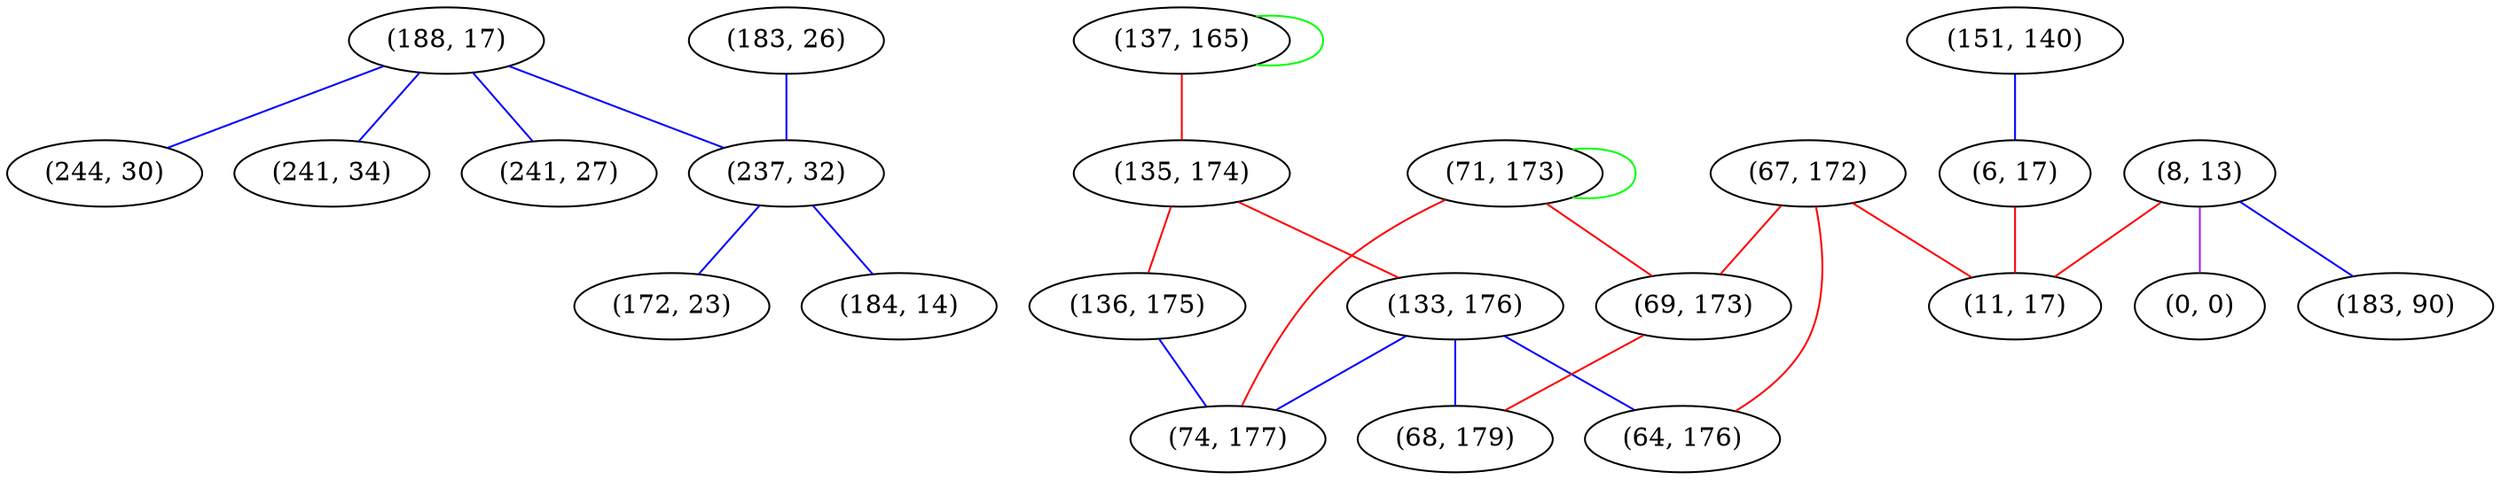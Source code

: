 graph "" {
"(188, 17)";
"(71, 173)";
"(244, 30)";
"(137, 165)";
"(151, 140)";
"(8, 13)";
"(67, 172)";
"(6, 17)";
"(135, 174)";
"(133, 176)";
"(69, 173)";
"(241, 34)";
"(64, 176)";
"(183, 26)";
"(241, 27)";
"(237, 32)";
"(0, 0)";
"(68, 179)";
"(172, 23)";
"(184, 14)";
"(136, 175)";
"(11, 17)";
"(74, 177)";
"(183, 90)";
"(188, 17)" -- "(241, 34)"  [color=blue, key=0, weight=3];
"(188, 17)" -- "(241, 27)"  [color=blue, key=0, weight=3];
"(188, 17)" -- "(244, 30)"  [color=blue, key=0, weight=3];
"(188, 17)" -- "(237, 32)"  [color=blue, key=0, weight=3];
"(71, 173)" -- "(71, 173)"  [color=green, key=0, weight=2];
"(71, 173)" -- "(69, 173)"  [color=red, key=0, weight=1];
"(71, 173)" -- "(74, 177)"  [color=red, key=0, weight=1];
"(137, 165)" -- "(137, 165)"  [color=green, key=0, weight=2];
"(137, 165)" -- "(135, 174)"  [color=red, key=0, weight=1];
"(151, 140)" -- "(6, 17)"  [color=blue, key=0, weight=3];
"(8, 13)" -- "(11, 17)"  [color=red, key=0, weight=1];
"(8, 13)" -- "(183, 90)"  [color=blue, key=0, weight=3];
"(8, 13)" -- "(0, 0)"  [color=purple, key=0, weight=4];
"(67, 172)" -- "(11, 17)"  [color=red, key=0, weight=1];
"(67, 172)" -- "(64, 176)"  [color=red, key=0, weight=1];
"(67, 172)" -- "(69, 173)"  [color=red, key=0, weight=1];
"(6, 17)" -- "(11, 17)"  [color=red, key=0, weight=1];
"(135, 174)" -- "(136, 175)"  [color=red, key=0, weight=1];
"(135, 174)" -- "(133, 176)"  [color=red, key=0, weight=1];
"(133, 176)" -- "(64, 176)"  [color=blue, key=0, weight=3];
"(133, 176)" -- "(74, 177)"  [color=blue, key=0, weight=3];
"(133, 176)" -- "(68, 179)"  [color=blue, key=0, weight=3];
"(69, 173)" -- "(68, 179)"  [color=red, key=0, weight=1];
"(183, 26)" -- "(237, 32)"  [color=blue, key=0, weight=3];
"(237, 32)" -- "(184, 14)"  [color=blue, key=0, weight=3];
"(237, 32)" -- "(172, 23)"  [color=blue, key=0, weight=3];
"(136, 175)" -- "(74, 177)"  [color=blue, key=0, weight=3];
}
